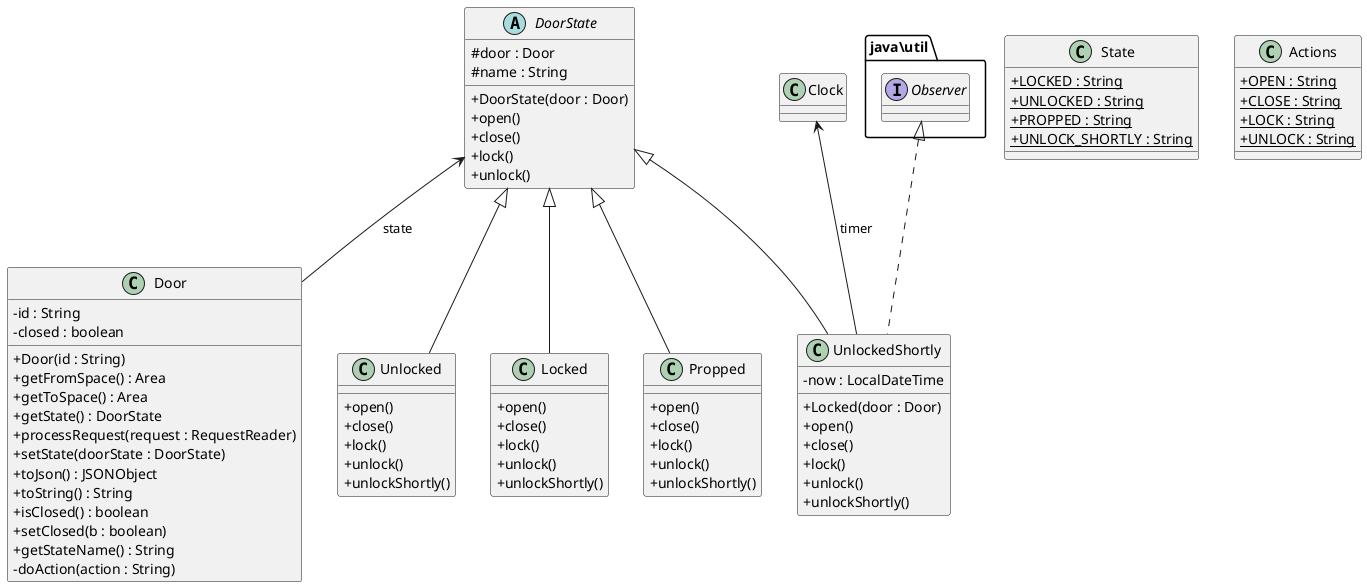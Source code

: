 @startuml
'https://plantuml.com/sequence-diagram
skinparam classAttributeIconSize 0

class Door {
    - id : String
    - closed : boolean
    + Door(id : String)
    + getFromSpace() : Area
    + getToSpace() : Area
    + getState() : DoorState
    + processRequest(request : RequestReader)
    + setState(doorState : DoorState)
    + toJson() : JSONObject
    + toString() : String
    + isClosed() : boolean
    + setClosed(b : boolean)
    + getStateName() : String
    - doAction(action : String)
}

abstract class DoorState {
    # door : Door
    # name : String
    + DoorState(door : Door)
    + open()
    + close()
    + lock()
    + unlock()
}

class State {
    + {static} LOCKED : String
    + {static} UNLOCKED : String
    + {static} PROPPED : String
    + {static} UNLOCK_SHORTLY : String
}

class Actions {
    + {static} OPEN : String
    + {static} CLOSE : String
    + {static} LOCK : String
    + {static} UNLOCK : String
}

class Unlocked {
    + open()
    + close()
    + lock()
    + unlock()
    + unlockShortly()
}

class Locked {
    + open()
    + close()
    + lock()
    + unlock()
    + unlockShortly()
}

class Propped extends DoorState {
    + open()
    + close()
    + lock()
    + unlock()
    + unlockShortly()
}

class UnlockedShortly implements java\util.Observer {
    - now : LocalDateTime
    + Locked(door : Door)
    + open()
    + close()
    + lock()
    + unlock()
    + unlockShortly()
}

DoorState <|-- Unlocked
DoorState <|-- UnlockedShortly
DoorState <|-- Locked

DoorState <-- Door : state
Clock <-- UnlockedShortly : timer
@enduml